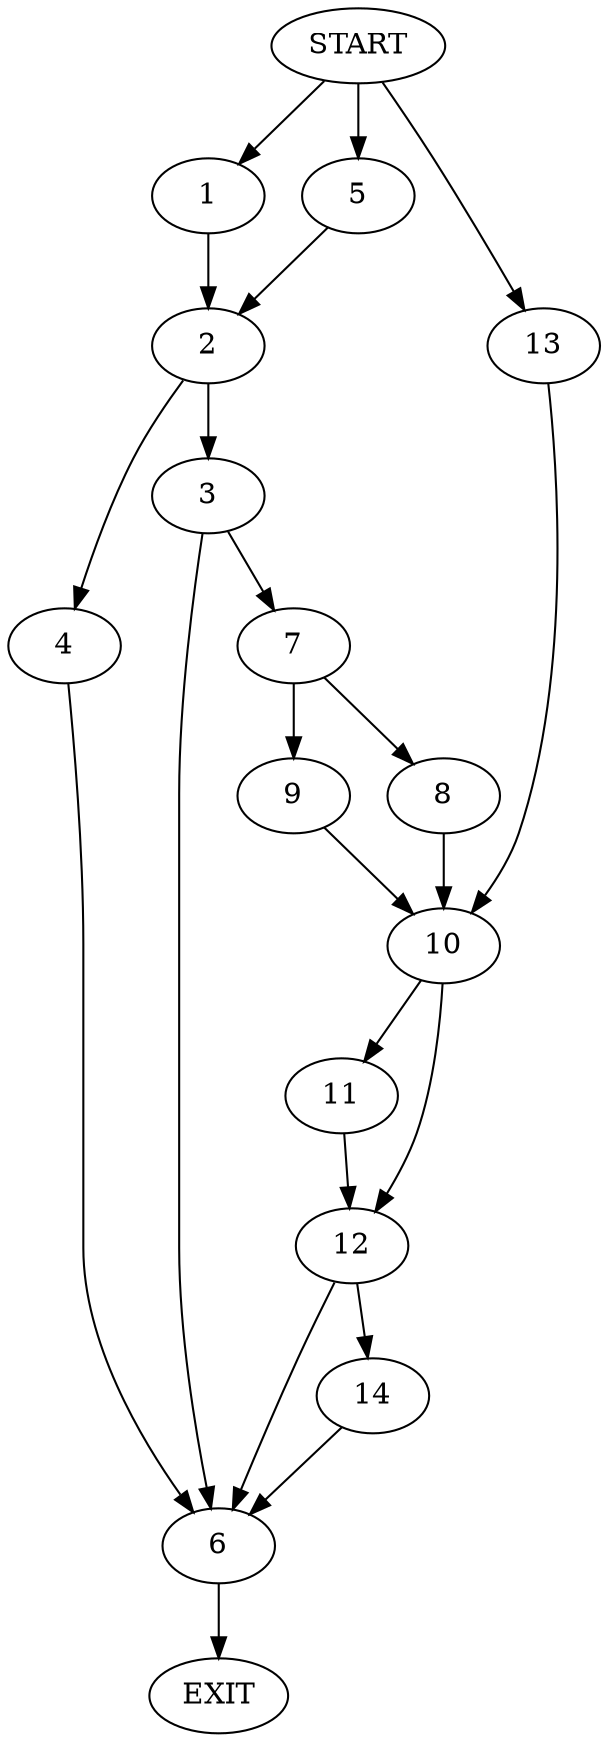 digraph {
0 [label="START"]
15 [label="EXIT"]
0 -> 1
1 -> 2
2 -> 3
2 -> 4
0 -> 5
5 -> 2
4 -> 6
3 -> 7
3 -> 6
7 -> 8
7 -> 9
6 -> 15
8 -> 10
9 -> 10
10 -> 11
10 -> 12
0 -> 13
13 -> 10
12 -> 6
12 -> 14
11 -> 12
14 -> 6
}
